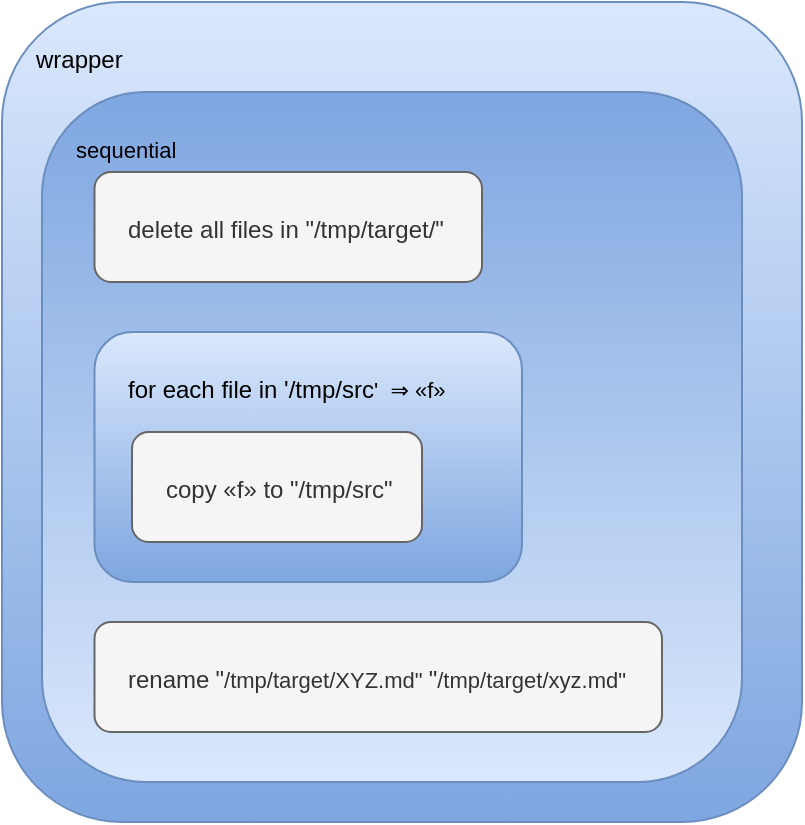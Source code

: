 <mxfile version="14.6.13" type="device" pages="5"><diagram name="1. nested" id="1lSyAl6ZbqRYsfn31P4K"><mxGraphModel dx="246" dy="1628" grid="1" gridSize="10" guides="1" tooltips="1" connect="1" arrows="1" fold="1" page="1" pageScale="1" pageWidth="1100" pageHeight="850" math="0" shadow="0"><root><mxCell id="pkA3vff5xlzlDt_4pxzN-0"/><mxCell id="pkA3vff5xlzlDt_4pxzN-1" parent="pkA3vff5xlzlDt_4pxzN-0"/><mxCell id="pkA3vff5xlzlDt_4pxzN-3" value="&lt;div&gt;wrapper&lt;/div&gt;" style="rounded=1;whiteSpace=wrap;html=1;fillColor=#dae8fc;strokeColor=#6c8ebf;gradientColor=#7ea6e0;verticalAlign=top;align=left;spacingLeft=15;spacingTop=15;" parent="pkA3vff5xlzlDt_4pxzN-1" vertex="1"><mxGeometry x="1160" y="-800" width="400" height="410" as="geometry"/></mxCell><mxCell id="pkA3vff5xlzlDt_4pxzN-4" value="&lt;span style=&quot;font-size: 11px&quot;&gt;sequential&lt;br&gt;&lt;/span&gt;" style="rounded=1;whiteSpace=wrap;html=1;fillColor=#dae8fc;strokeColor=#6c8ebf;gradientColor=#7ea6e0;gradientDirection=north;verticalAlign=top;align=left;spacingLeft=15;spacingTop=15;" parent="pkA3vff5xlzlDt_4pxzN-1" vertex="1"><mxGeometry x="1180" y="-755" width="350" height="345" as="geometry"/></mxCell><mxCell id="pkA3vff5xlzlDt_4pxzN-5" value="&lt;div&gt;&lt;span&gt;for each file in '/tmp/src&lt;/span&gt;&lt;span style=&quot;font-size: 11px&quot;&gt;'&amp;nbsp;&lt;/span&gt;&lt;span style=&quot;font-size: 11px&quot;&gt;&amp;nbsp;⇒ «f»&lt;/span&gt;&lt;/div&gt;" style="rounded=1;whiteSpace=wrap;html=1;fillColor=#dae8fc;strokeColor=#6c8ebf;gradientColor=#7ea6e0;verticalAlign=top;align=left;spacingLeft=15;spacingTop=15;" parent="pkA3vff5xlzlDt_4pxzN-1" vertex="1"><mxGeometry x="1206.25" y="-635" width="213.75" height="125" as="geometry"/></mxCell><mxCell id="pkA3vff5xlzlDt_4pxzN-6" value="copy «f» to &quot;/tmp/src&quot;" style="rounded=1;whiteSpace=wrap;html=1;gradientDirection=north;verticalAlign=top;fillColor=#f5f5f5;strokeColor=#666666;fontColor=#333333;align=left;spacingLeft=15;spacingTop=15;" parent="pkA3vff5xlzlDt_4pxzN-1" vertex="1"><mxGeometry x="1225" y="-585" width="145" height="55" as="geometry"/></mxCell><mxCell id="pkA3vff5xlzlDt_4pxzN-8" value="&lt;div&gt;delete all files in &quot;/tmp/target/&quot;&lt;/div&gt;" style="rounded=1;whiteSpace=wrap;html=1;gradientDirection=north;verticalAlign=top;fillColor=#f5f5f5;strokeColor=#666666;fontColor=#333333;align=left;spacingLeft=15;spacingTop=15;" parent="pkA3vff5xlzlDt_4pxzN-1" vertex="1"><mxGeometry x="1206.25" y="-715" width="193.75" height="55" as="geometry"/></mxCell><mxCell id="pkA3vff5xlzlDt_4pxzN-10" value="rename&lt;span style=&quot;font-size: 11px&quot;&gt; &lt;/span&gt;&quot;&lt;span style=&quot;font-size: 11px&quot;&gt;/tmp/target/XYZ.md&quot;&lt;/span&gt;&lt;span style=&quot;font-size: 11px&quot;&gt;&amp;nbsp;&lt;/span&gt;&quot;&lt;span style=&quot;font-size: 11px&quot;&gt;/tmp/target/xyz.md&quot;&lt;/span&gt;&lt;span style=&quot;font-family: &amp;#34;menlo&amp;#34; ; font-size: 11px&quot;&gt;&lt;br&gt;&lt;/span&gt;" style="rounded=1;whiteSpace=wrap;html=1;gradientDirection=north;verticalAlign=top;fillColor=#f5f5f5;strokeColor=#666666;fontColor=#333333;align=left;spacingLeft=15;spacingTop=15;" parent="pkA3vff5xlzlDt_4pxzN-1" vertex="1"><mxGeometry x="1206.25" y="-490" width="283.75" height="55" as="geometry"/></mxCell></root></mxGraphModel></diagram><diagram name="2. rewritten as component" id="9Pfgf5Kn18Ln2BI6U_Mb"><mxGraphModel dx="484" dy="915" grid="1" gridSize="10" guides="1" tooltips="1" connect="1" arrows="1" fold="1" page="1" pageScale="1" pageWidth="1100" pageHeight="850" math="0" shadow="0"><root><mxCell id="YWiiWABaQLolnpMTBV1R-0"/><mxCell id="YWiiWABaQLolnpMTBV1R-1" parent="YWiiWABaQLolnpMTBV1R-0"/><mxCell id="YWiiWABaQLolnpMTBV1R-2" value="_noname_1_" style="rounded=1;whiteSpace=wrap;html=1;align=center;verticalAlign=top;fillColor=#f5f5f5;strokeColor=#666666;fontColor=#333333;" parent="YWiiWABaQLolnpMTBV1R-1" vertex="1"><mxGeometry x="1336.25" y="330" width="343.75" height="200" as="geometry"/></mxCell><mxCell id="YWiiWABaQLolnpMTBV1R-12" value="_noname_0_" style="rounded=1;whiteSpace=wrap;html=1;align=center;verticalAlign=top;" parent="YWiiWABaQLolnpMTBV1R-1" vertex="1"><mxGeometry x="1336.25" y="60" width="283.75" height="170" as="geometry"/></mxCell><mxCell id="YWiiWABaQLolnpMTBV1R-13" value="ū" style="ellipse;whiteSpace=wrap;html=1;aspect=fixed;align=center;fillColor=#d5e8d4;strokeColor=#82b366;" parent="YWiiWABaQLolnpMTBV1R-1" vertex="1"><mxGeometry x="1316.25" y="95" width="40" height="40" as="geometry"/></mxCell><mxCell id="YWiiWABaQLolnpMTBV1R-14" style="edgeStyle=orthogonalEdgeStyle;rounded=0;orthogonalLoop=1;jettySize=auto;html=1;exitX=1;exitY=0.5;exitDx=0;exitDy=0;entryX=0;entryY=0.5;entryDx=0;entryDy=0;align=center;" parent="YWiiWABaQLolnpMTBV1R-1" source="YWiiWABaQLolnpMTBV1R-15" target="YWiiWABaQLolnpMTBV1R-25" edge="1"><mxGeometry relative="1" as="geometry"><Array as="points"><mxPoint x="1700" y="115"/><mxPoint x="1700" y="250"/><mxPoint x="1280" y="250"/><mxPoint x="1280" y="405"/></Array></mxGeometry></mxCell><mxCell id="YWiiWABaQLolnpMTBV1R-15" value="ū" style="ellipse;whiteSpace=wrap;html=1;aspect=fixed;align=center;fillColor=#fff2cc;strokeColor=#d6b656;" parent="YWiiWABaQLolnpMTBV1R-1" vertex="1"><mxGeometry x="1600" y="95" width="40" height="40" as="geometry"/></mxCell><mxCell id="YWiiWABaQLolnpMTBV1R-17" style="edgeStyle=orthogonalEdgeStyle;rounded=0;orthogonalLoop=1;jettySize=auto;html=1;exitX=1;exitY=0.5;exitDx=0;exitDy=0;entryX=0;entryY=0.5;entryDx=0;entryDy=0;align=center;" parent="YWiiWABaQLolnpMTBV1R-1" source="YWiiWABaQLolnpMTBV1R-18" target="YWiiWABaQLolnpMTBV1R-31" edge="1"><mxGeometry relative="1" as="geometry"><Array as="points"><mxPoint x="1680" y="175"/><mxPoint x="1680" y="280"/><mxPoint x="1256" y="280"/><mxPoint x="1256" y="465"/></Array></mxGeometry></mxCell><mxCell id="YWiiWABaQLolnpMTBV1R-18" value="❇︎" style="ellipse;whiteSpace=wrap;html=1;aspect=fixed;align=center;fillColor=#fff2cc;strokeColor=#d6b656;" parent="YWiiWABaQLolnpMTBV1R-1" vertex="1"><mxGeometry x="1600" y="155" width="40" height="40" as="geometry"/></mxCell><mxCell id="YWiiWABaQLolnpMTBV1R-19" value="❇︎" style="ellipse;whiteSpace=wrap;html=1;aspect=fixed;align=center;fillColor=#d5e8d4;strokeColor=#82b366;" parent="YWiiWABaQLolnpMTBV1R-1" vertex="1"><mxGeometry x="1316.25" y="155" width="40" height="40" as="geometry"/></mxCell><mxCell id="YWiiWABaQLolnpMTBV1R-20" value="set ū" style="rounded=0;whiteSpace=wrap;html=1;align=center;fillColor=#f8cecc;strokeColor=#b85450;" parent="YWiiWABaQLolnpMTBV1R-1" vertex="1"><mxGeometry x="1376.25" y="100" width="60" height="30" as="geometry"/></mxCell><mxCell id="YWiiWABaQLolnpMTBV1R-21" style="edgeStyle=orthogonalEdgeStyle;rounded=0;orthogonalLoop=1;jettySize=auto;html=1;exitX=1;exitY=0.5;exitDx=0;exitDy=0;entryX=0;entryY=0.5;entryDx=0;entryDy=0;align=center;" parent="YWiiWABaQLolnpMTBV1R-1" source="YWiiWABaQLolnpMTBV1R-22" target="YWiiWABaQLolnpMTBV1R-13" edge="1"><mxGeometry relative="1" as="geometry"/></mxCell><mxCell id="YWiiWABaQLolnpMTBV1R-22" value="{input-ports, output-ports}" style="rounded=0;whiteSpace=wrap;html=1;align=center;" parent="YWiiWABaQLolnpMTBV1R-1" vertex="1"><mxGeometry x="1116.25" y="95" width="150" height="40" as="geometry"/></mxCell><mxCell id="YWiiWABaQLolnpMTBV1R-23" style="edgeStyle=orthogonalEdgeStyle;rounded=0;orthogonalLoop=1;jettySize=auto;html=1;exitX=1;exitY=0.5;exitDx=0;exitDy=0;entryX=0;entryY=0.5;entryDx=0;entryDy=0;align=center;" parent="YWiiWABaQLolnpMTBV1R-1" source="YWiiWABaQLolnpMTBV1R-24" target="YWiiWABaQLolnpMTBV1R-19" edge="1"><mxGeometry relative="1" as="geometry"/></mxCell><mxCell id="YWiiWABaQLolnpMTBV1R-24" value="true" style="rounded=0;whiteSpace=wrap;html=1;align=center;" parent="YWiiWABaQLolnpMTBV1R-1" vertex="1"><mxGeometry x="1116.25" y="155" width="150" height="40" as="geometry"/></mxCell><mxCell id="YWiiWABaQLolnpMTBV1R-25" value="ū" style="ellipse;whiteSpace=wrap;html=1;aspect=fixed;align=center;fillColor=#d5e8d4;strokeColor=#82b366;" parent="YWiiWABaQLolnpMTBV1R-1" vertex="1"><mxGeometry x="1316.25" y="385" width="40" height="40" as="geometry"/></mxCell><mxCell id="fPTUACKclw0qZZ-iuOTV-1" style="edgeStyle=orthogonalEdgeStyle;rounded=0;orthogonalLoop=1;jettySize=auto;html=1;exitX=1;exitY=0.5;exitDx=0;exitDy=0;entryX=0;entryY=0.5;entryDx=0;entryDy=0;" edge="1" parent="YWiiWABaQLolnpMTBV1R-1" source="YWiiWABaQLolnpMTBV1R-27" target="YWiiWABaQLolnpMTBV1R-42"><mxGeometry relative="1" as="geometry"><Array as="points"><mxPoint x="1740" y="405"/><mxPoint x="1740" y="560"/><mxPoint x="1240" y="560"/><mxPoint x="1240" y="665"/></Array></mxGeometry></mxCell><mxCell id="YWiiWABaQLolnpMTBV1R-27" value="ū" style="ellipse;whiteSpace=wrap;html=1;aspect=fixed;align=center;fillColor=#fff2cc;strokeColor=#d6b656;" parent="YWiiWABaQLolnpMTBV1R-1" vertex="1"><mxGeometry x="1660" y="385" width="40" height="40" as="geometry"/></mxCell><mxCell id="YWiiWABaQLolnpMTBV1R-28" value="&lt;span style=&quot;text-align: center&quot;&gt;❮&lt;/span&gt;&lt;span style=&quot;font-size: 11px&quot;&gt;&amp;nbsp;&lt;/span&gt;&lt;span style=&quot;color: rgb(51 , 51 , 51)&quot;&gt;delete all files in &quot;/tmp/target&quot;&amp;nbsp;&lt;/span&gt;❯" style="rounded=0;whiteSpace=wrap;html=1;align=left;fillColor=#f8cecc;strokeColor=#b85450;spacingLeft=5;" parent="YWiiWABaQLolnpMTBV1R-1" vertex="1"><mxGeometry x="1371.25" y="155" width="198.75" height="35" as="geometry"/></mxCell><mxCell id="fPTUACKclw0qZZ-iuOTV-0" style="edgeStyle=orthogonalEdgeStyle;rounded=0;orthogonalLoop=1;jettySize=auto;html=1;exitX=1;exitY=0.5;exitDx=0;exitDy=0;entryX=0;entryY=0.5;entryDx=0;entryDy=0;" edge="1" parent="YWiiWABaQLolnpMTBV1R-1" source="YWiiWABaQLolnpMTBV1R-30" target="YWiiWABaQLolnpMTBV1R-46"><mxGeometry relative="1" as="geometry"><Array as="points"><mxPoint x="1720" y="465"/><mxPoint x="1720" y="595"/><mxPoint x="1260" y="595"/><mxPoint x="1260" y="725"/></Array></mxGeometry></mxCell><mxCell id="YWiiWABaQLolnpMTBV1R-30" value="❇︎" style="ellipse;whiteSpace=wrap;html=1;aspect=fixed;align=center;fillColor=#fff2cc;strokeColor=#d6b656;" parent="YWiiWABaQLolnpMTBV1R-1" vertex="1"><mxGeometry x="1660" y="445" width="40" height="40" as="geometry"/></mxCell><mxCell id="YWiiWABaQLolnpMTBV1R-31" value="❇︎" style="ellipse;whiteSpace=wrap;html=1;aspect=fixed;align=center;fillColor=#d5e8d4;strokeColor=#82b366;" parent="YWiiWABaQLolnpMTBV1R-1" vertex="1"><mxGeometry x="1316.25" y="445" width="40" height="40" as="geometry"/></mxCell><mxCell id="YWiiWABaQLolnpMTBV1R-41" value="_noname_3_" style="rounded=1;whiteSpace=wrap;html=1;align=center;verticalAlign=top;" parent="YWiiWABaQLolnpMTBV1R-1" vertex="1"><mxGeometry x="1336.25" y="610" width="353.75" height="170" as="geometry"/></mxCell><mxCell id="YWiiWABaQLolnpMTBV1R-42" value="ū" style="ellipse;whiteSpace=wrap;html=1;aspect=fixed;align=center;fillColor=#d5e8d4;strokeColor=#82b366;" parent="YWiiWABaQLolnpMTBV1R-1" vertex="1"><mxGeometry x="1316.25" y="645" width="40" height="40" as="geometry"/></mxCell><mxCell id="YWiiWABaQLolnpMTBV1R-44" value="&lt;span style=&quot;text-align: center&quot;&gt;❮&lt;/span&gt;&lt;span style=&quot;font-size: 11px&quot;&gt;&amp;nbsp;&lt;/span&gt;&lt;span style=&quot;color: rgb(51 , 51 , 51)&quot;&gt;rename&lt;/span&gt;&lt;span style=&quot;color: rgb(51 , 51 , 51) ; font-size: 11px&quot;&gt;&amp;nbsp;&lt;/span&gt;&lt;span style=&quot;color: rgb(51 , 51 , 51)&quot;&gt;&quot;&lt;/span&gt;&lt;span style=&quot;color: rgb(51 , 51 , 51) ; font-size: 11px&quot;&gt;/tmp/target/XYZ.md&quot;&lt;/span&gt;&lt;span style=&quot;color: rgb(51 , 51 , 51) ; font-size: 11px&quot;&gt;&amp;nbsp;&lt;/span&gt;&lt;span style=&quot;color: rgb(51 , 51 , 51)&quot;&gt;&quot;&lt;/span&gt;&lt;span style=&quot;color: rgb(51 , 51 , 51) ; font-size: 11px&quot;&gt;/tmp/target/xyz.md&quot;&lt;/span&gt;&lt;span style=&quot;color: rgb(51 , 51 , 51)&quot;&gt;&amp;nbsp;&lt;/span&gt;❯" style="rounded=0;whiteSpace=wrap;html=1;align=left;fillColor=#f8cecc;strokeColor=#b85450;spacingLeft=5;" parent="YWiiWABaQLolnpMTBV1R-1" vertex="1"><mxGeometry x="1371.25" y="710" width="288.75" height="35" as="geometry"/></mxCell><mxCell id="YWiiWABaQLolnpMTBV1R-45" value="❇︎" style="ellipse;whiteSpace=wrap;html=1;aspect=fixed;align=center;fillColor=#fff2cc;strokeColor=#d6b656;" parent="YWiiWABaQLolnpMTBV1R-1" vertex="1"><mxGeometry x="1670" y="665" width="40" height="40" as="geometry"/></mxCell><mxCell id="YWiiWABaQLolnpMTBV1R-46" value="❇︎" style="ellipse;whiteSpace=wrap;html=1;aspect=fixed;align=center;fillColor=#d5e8d4;strokeColor=#82b366;" parent="YWiiWABaQLolnpMTBV1R-1" vertex="1"><mxGeometry x="1316.25" y="705" width="40" height="40" as="geometry"/></mxCell><mxCell id="YWiiWABaQLolnpMTBV1R-47" value="set ū" style="rounded=0;whiteSpace=wrap;html=1;align=center;fillColor=#f8cecc;strokeColor=#b85450;" parent="YWiiWABaQLolnpMTBV1R-1" vertex="1"><mxGeometry x="1376.25" y="650" width="60" height="30" as="geometry"/></mxCell></root></mxGraphModel></diagram><diagram name="2a. _noname_1" id="ezuAwHNnm_w-pfyLOxlr"><mxGraphModel dx="695" dy="187" grid="1" gridSize="10" guides="1" tooltips="1" connect="1" arrows="1" fold="1" page="1" pageScale="1" pageWidth="1100" pageHeight="850" math="0" shadow="0"><root><mxCell id="nNhe16PLKgtCJ7GLLCRI-0"/><mxCell id="nNhe16PLKgtCJ7GLLCRI-1" parent="nNhe16PLKgtCJ7GLLCRI-0"/><mxCell id="nNhe16PLKgtCJ7GLLCRI-2" value="_noname_1_" style="rounded=1;whiteSpace=wrap;html=1;align=center;verticalAlign=top;" parent="nNhe16PLKgtCJ7GLLCRI-1" vertex="1"><mxGeometry x="1140" y="880" width="1070" height="880" as="geometry"/></mxCell><mxCell id="7CL_fF6I8Z9hzVhDpcWP-6" value="_const_0_" style="rounded=1;whiteSpace=wrap;html=1;verticalAlign=top;" parent="nNhe16PLKgtCJ7GLLCRI-1" vertex="1"><mxGeometry x="1230" y="1600" width="290" height="100" as="geometry"/></mxCell><mxCell id="7CL_fF6I8Z9hzVhDpcWP-0" value="Command Parser" style="rounded=1;whiteSpace=wrap;html=1;" parent="nNhe16PLKgtCJ7GLLCRI-1" vertex="1"><mxGeometry x="1410" y="1400" width="200" height="140" as="geometry"/></mxCell><mxCell id="nNhe16PLKgtCJ7GLLCRI-8" value="&lt;span style=&quot;text-align: center&quot;&gt;❮&lt;/span&gt;&amp;nbsp; for each file in '&lt;span style=&quot;font-size: 11px&quot;&gt;/tmp/src'&amp;nbsp;&lt;/span&gt;&lt;span style=&quot;font-size: 11px&quot;&gt;⇉ «f»&amp;nbsp;&lt;/span&gt;❯" style="rounded=0;whiteSpace=wrap;html=1;align=left;fillColor=#d5e8d4;strokeColor=#82b366;spacingLeft=5;" parent="nNhe16PLKgtCJ7GLLCRI-1" vertex="1"><mxGeometry x="1282.5" y="1637.5" width="197.5" height="35" as="geometry"/></mxCell><mxCell id="nNhe16PLKgtCJ7GLLCRI-17" style="edgeStyle=orthogonalEdgeStyle;rounded=0;orthogonalLoop=1;jettySize=auto;html=1;exitX=1;exitY=0.5;exitDx=0;exitDy=0;entryX=0;entryY=0.5;entryDx=0;entryDy=0;" parent="nNhe16PLKgtCJ7GLLCRI-1" source="nNhe16PLKgtCJ7GLLCRI-18" target="nNhe16PLKgtCJ7GLLCRI-42" edge="1"><mxGeometry relative="1" as="geometry"><Array as="points"><mxPoint x="1183.75" y="1015"/><mxPoint x="1183.75" y="1015"/></Array></mxGeometry></mxCell><mxCell id="nNhe16PLKgtCJ7GLLCRI-18" value="ū" style="ellipse;whiteSpace=wrap;html=1;aspect=fixed;align=center;fillColor=#d5e8d4;strokeColor=#82b366;" parent="nNhe16PLKgtCJ7GLLCRI-1" vertex="1"><mxGeometry x="1120" y="995" width="40" height="40" as="geometry"/></mxCell><mxCell id="nNhe16PLKgtCJ7GLLCRI-20" value="ū" style="ellipse;whiteSpace=wrap;html=1;aspect=fixed;align=center;fillColor=#fff2cc;strokeColor=#d6b656;" parent="nNhe16PLKgtCJ7GLLCRI-1" vertex="1"><mxGeometry x="2190" y="995" width="40" height="40" as="geometry"/></mxCell><mxCell id="nNhe16PLKgtCJ7GLLCRI-23" value="❇︎" style="ellipse;whiteSpace=wrap;html=1;aspect=fixed;align=center;fillColor=#fff2cc;strokeColor=#d6b656;" parent="nNhe16PLKgtCJ7GLLCRI-1" vertex="1"><mxGeometry x="2190" y="1055" width="40" height="40" as="geometry"/></mxCell><mxCell id="7CL_fF6I8Z9hzVhDpcWP-9" style="edgeStyle=orthogonalEdgeStyle;rounded=0;orthogonalLoop=1;jettySize=auto;html=1;exitX=1;exitY=0.5;exitDx=0;exitDy=0;entryX=0;entryY=0.5;entryDx=0;entryDy=0;" parent="nNhe16PLKgtCJ7GLLCRI-1" source="nNhe16PLKgtCJ7GLLCRI-25" target="nNhe16PLKgtCJ7GLLCRI-47" edge="1"><mxGeometry relative="1" as="geometry"/></mxCell><mxCell id="nNhe16PLKgtCJ7GLLCRI-25" value="❇︎" style="ellipse;whiteSpace=wrap;html=1;aspect=fixed;align=center;fillColor=#d5e8d4;strokeColor=#82b366;" parent="nNhe16PLKgtCJ7GLLCRI-1" vertex="1"><mxGeometry x="1120" y="1055" width="40" height="40" as="geometry"/></mxCell><mxCell id="nNhe16PLKgtCJ7GLLCRI-26" value="_noname_2_" style="rounded=1;whiteSpace=wrap;html=1;align=center;verticalAlign=top;" parent="nNhe16PLKgtCJ7GLLCRI-1" vertex="1"><mxGeometry x="1817.5" y="1260" width="262.5" height="170" as="geometry"/></mxCell><mxCell id="nNhe16PLKgtCJ7GLLCRI-27" value="ū" style="ellipse;whiteSpace=wrap;html=1;aspect=fixed;align=center;fillColor=#d5e8d4;strokeColor=#82b366;" parent="nNhe16PLKgtCJ7GLLCRI-1" vertex="1"><mxGeometry x="1797.5" y="1295" width="40" height="40" as="geometry"/></mxCell><mxCell id="nNhe16PLKgtCJ7GLLCRI-28" value="ū" style="ellipse;whiteSpace=wrap;html=1;aspect=fixed;align=center;fillColor=#fff2cc;strokeColor=#d6b656;" parent="nNhe16PLKgtCJ7GLLCRI-1" vertex="1"><mxGeometry x="2060" y="1295" width="40" height="40" as="geometry"/></mxCell><mxCell id="nNhe16PLKgtCJ7GLLCRI-29" value="&lt;span style=&quot;text-align: center&quot;&gt;❮&lt;/span&gt;&lt;span style=&quot;font-size: 11px&quot;&gt;&amp;nbsp;&lt;/span&gt;&lt;span style=&quot;color: rgb(51 , 51 , 51)&quot;&gt;copy «f» to &quot;/tmp/target&quot;&amp;nbsp;&lt;/span&gt;❯" style="rounded=0;whiteSpace=wrap;html=1;align=left;fillColor=#f8cecc;strokeColor=#b85450;spacingLeft=5;" parent="nNhe16PLKgtCJ7GLLCRI-1" vertex="1"><mxGeometry x="1852.5" y="1360" width="177.5" height="35" as="geometry"/></mxCell><mxCell id="nNhe16PLKgtCJ7GLLCRI-30" style="edgeStyle=orthogonalEdgeStyle;rounded=0;orthogonalLoop=1;jettySize=auto;html=1;exitX=1;exitY=0.5;exitDx=0;exitDy=0;entryX=0.5;entryY=1;entryDx=0;entryDy=0;align=center;" parent="nNhe16PLKgtCJ7GLLCRI-1" source="nNhe16PLKgtCJ7GLLCRI-31" target="nNhe16PLKgtCJ7GLLCRI-52" edge="1"><mxGeometry relative="1" as="geometry"><Array as="points"><mxPoint x="2130" y="1375"/><mxPoint x="2130" y="1220"/><mxPoint x="1858" y="1220"/></Array></mxGeometry></mxCell><mxCell id="nNhe16PLKgtCJ7GLLCRI-31" value="❇︎" style="ellipse;whiteSpace=wrap;html=1;aspect=fixed;align=center;fillColor=#fff2cc;strokeColor=#d6b656;" parent="nNhe16PLKgtCJ7GLLCRI-1" vertex="1"><mxGeometry x="2060" y="1355" width="40" height="40" as="geometry"/></mxCell><mxCell id="nNhe16PLKgtCJ7GLLCRI-32" value="❇︎" style="ellipse;whiteSpace=wrap;html=1;aspect=fixed;align=center;fillColor=#d5e8d4;strokeColor=#82b366;" parent="nNhe16PLKgtCJ7GLLCRI-1" vertex="1"><mxGeometry x="1797.5" y="1355" width="40" height="40" as="geometry"/></mxCell><mxCell id="nNhe16PLKgtCJ7GLLCRI-33" value="set ū" style="rounded=0;whiteSpace=wrap;html=1;align=center;fillColor=#f8cecc;strokeColor=#b85450;" parent="nNhe16PLKgtCJ7GLLCRI-1" vertex="1"><mxGeometry x="1857.5" y="1300" width="60" height="30" as="geometry"/></mxCell><mxCell id="nNhe16PLKgtCJ7GLLCRI-40" style="edgeStyle=orthogonalEdgeStyle;rounded=0;orthogonalLoop=1;jettySize=auto;html=1;exitX=0.5;exitY=1;exitDx=0;exitDy=0;entryX=0;entryY=0.5;entryDx=0;entryDy=0;align=center;" parent="nNhe16PLKgtCJ7GLLCRI-1" source="nNhe16PLKgtCJ7GLLCRI-49" target="nNhe16PLKgtCJ7GLLCRI-32" edge="1"><mxGeometry relative="1" as="geometry"/></mxCell><mxCell id="nNhe16PLKgtCJ7GLLCRI-41" value="_foreach_driver_noname_1_" style="rounded=1;whiteSpace=wrap;html=1;align=center;verticalAlign=top;" parent="nNhe16PLKgtCJ7GLLCRI-1" vertex="1"><mxGeometry x="1293.75" y="960" width="640" height="170" as="geometry"/></mxCell><mxCell id="nNhe16PLKgtCJ7GLLCRI-42" value="ū" style="ellipse;whiteSpace=wrap;html=1;aspect=fixed;align=center;fillColor=#d5e8d4;strokeColor=#82b366;" parent="nNhe16PLKgtCJ7GLLCRI-1" vertex="1"><mxGeometry x="1273.75" y="995" width="40" height="40" as="geometry"/></mxCell><mxCell id="nNhe16PLKgtCJ7GLLCRI-43" style="edgeStyle=orthogonalEdgeStyle;rounded=0;orthogonalLoop=1;jettySize=auto;html=1;exitX=1;exitY=0.5;exitDx=0;exitDy=0;entryX=0;entryY=0.5;entryDx=0;entryDy=0;" parent="nNhe16PLKgtCJ7GLLCRI-1" source="nNhe16PLKgtCJ7GLLCRI-44" target="nNhe16PLKgtCJ7GLLCRI-20" edge="1"><mxGeometry relative="1" as="geometry"/></mxCell><mxCell id="nNhe16PLKgtCJ7GLLCRI-44" value="ū" style="ellipse;whiteSpace=wrap;html=1;aspect=fixed;align=center;fillColor=#fff2cc;strokeColor=#d6b656;" parent="nNhe16PLKgtCJ7GLLCRI-1" vertex="1"><mxGeometry x="1913.75" y="995" width="40" height="40" as="geometry"/></mxCell><mxCell id="N2vchFHESh4g9IS6k5uW-0" style="edgeStyle=orthogonalEdgeStyle;rounded=0;orthogonalLoop=1;jettySize=auto;html=1;exitX=1;exitY=0.5;exitDx=0;exitDy=0;entryX=0;entryY=0.5;entryDx=0;entryDy=0;" edge="1" parent="nNhe16PLKgtCJ7GLLCRI-1" source="nNhe16PLKgtCJ7GLLCRI-46" target="nNhe16PLKgtCJ7GLLCRI-23"><mxGeometry relative="1" as="geometry"/></mxCell><mxCell id="nNhe16PLKgtCJ7GLLCRI-46" value="done" style="ellipse;whiteSpace=wrap;html=1;aspect=fixed;align=center;fillColor=#fff2cc;strokeColor=#d6b656;" parent="nNhe16PLKgtCJ7GLLCRI-1" vertex="1"><mxGeometry x="1913.75" y="1055" width="40" height="40" as="geometry"/></mxCell><mxCell id="nNhe16PLKgtCJ7GLLCRI-47" value="❇︎" style="ellipse;whiteSpace=wrap;html=1;aspect=fixed;align=center;fillColor=#d5e8d4;strokeColor=#82b366;" parent="nNhe16PLKgtCJ7GLLCRI-1" vertex="1"><mxGeometry x="1210" y="1630" width="40" height="40" as="geometry"/></mxCell><mxCell id="nNhe16PLKgtCJ7GLLCRI-48" value="set ū" style="rounded=0;whiteSpace=wrap;html=1;align=center;fillColor=#f8cecc;strokeColor=#b85450;" parent="nNhe16PLKgtCJ7GLLCRI-1" vertex="1"><mxGeometry x="1333.75" y="1000" width="60" height="30" as="geometry"/></mxCell><mxCell id="nNhe16PLKgtCJ7GLLCRI-49" value="kick" style="ellipse;whiteSpace=wrap;html=1;aspect=fixed;align=center;fillColor=#fff2cc;strokeColor=#d6b656;" parent="nNhe16PLKgtCJ7GLLCRI-1" vertex="1"><mxGeometry x="1757.5" y="1105" width="40" height="40" as="geometry"/></mxCell><mxCell id="nNhe16PLKgtCJ7GLLCRI-50" style="edgeStyle=orthogonalEdgeStyle;rounded=0;orthogonalLoop=1;jettySize=auto;html=1;exitX=0.5;exitY=1;exitDx=0;exitDy=0;entryX=0;entryY=0.5;entryDx=0;entryDy=0;" parent="nNhe16PLKgtCJ7GLLCRI-1" source="nNhe16PLKgtCJ7GLLCRI-51" target="nNhe16PLKgtCJ7GLLCRI-27" edge="1"><mxGeometry relative="1" as="geometry"/></mxCell><mxCell id="nNhe16PLKgtCJ7GLLCRI-51" value="sub-ū" style="ellipse;whiteSpace=wrap;html=1;aspect=fixed;align=center;fillColor=#fff2cc;strokeColor=#d6b656;" parent="nNhe16PLKgtCJ7GLLCRI-1" vertex="1"><mxGeometry x="1681.25" y="1105" width="40" height="40" as="geometry"/></mxCell><mxCell id="nNhe16PLKgtCJ7GLLCRI-52" value="resume" style="ellipse;whiteSpace=wrap;html=1;aspect=fixed;align=center;fillColor=#d5e8d4;strokeColor=#82b366;" parent="nNhe16PLKgtCJ7GLLCRI-1" vertex="1"><mxGeometry x="1837.5" y="1105" width="40" height="40" as="geometry"/></mxCell><mxCell id="nNhe16PLKgtCJ7GLLCRI-53" value="name" style="ellipse;whiteSpace=wrap;html=1;aspect=fixed;align=center;fillColor=#d5e8d4;strokeColor=#82b366;" parent="nNhe16PLKgtCJ7GLLCRI-1" vertex="1"><mxGeometry x="1433.75" y="1105" width="40" height="40" as="geometry"/></mxCell><mxCell id="7CL_fF6I8Z9hzVhDpcWP-4" style="edgeStyle=orthogonalEdgeStyle;rounded=0;orthogonalLoop=1;jettySize=auto;html=1;exitX=1;exitY=0.5;exitDx=0;exitDy=0;entryX=0.5;entryY=1;entryDx=0;entryDy=0;" parent="nNhe16PLKgtCJ7GLLCRI-1" source="7CL_fF6I8Z9hzVhDpcWP-1" target="nNhe16PLKgtCJ7GLLCRI-53" edge="1"><mxGeometry relative="1" as="geometry"/></mxCell><mxCell id="7CL_fF6I8Z9hzVhDpcWP-1" value="variable&lt;br&gt;name" style="ellipse;whiteSpace=wrap;html=1;aspect=fixed;align=center;fillColor=#fff2cc;strokeColor=#d6b656;" parent="nNhe16PLKgtCJ7GLLCRI-1" vertex="1"><mxGeometry x="1593.75" y="1425" width="40" height="40" as="geometry"/></mxCell><mxCell id="7CL_fF6I8Z9hzVhDpcWP-2" value="command string" style="ellipse;whiteSpace=wrap;html=1;aspect=fixed;align=center;fillColor=#d5e8d4;strokeColor=#82b366;" parent="nNhe16PLKgtCJ7GLLCRI-1" vertex="1"><mxGeometry x="1393.75" y="1425" width="40" height="40" as="geometry"/></mxCell><mxCell id="7CL_fF6I8Z9hzVhDpcWP-10" style="edgeStyle=orthogonalEdgeStyle;rounded=0;orthogonalLoop=1;jettySize=auto;html=1;exitX=1;exitY=0.5;exitDx=0;exitDy=0;entryX=0;entryY=0.5;entryDx=0;entryDy=0;" parent="nNhe16PLKgtCJ7GLLCRI-1" source="7CL_fF6I8Z9hzVhDpcWP-7" target="7CL_fF6I8Z9hzVhDpcWP-2" edge="1"><mxGeometry relative="1" as="geometry"><Array as="points"><mxPoint x="1580" y="1658"/><mxPoint x="1580" y="1560"/><mxPoint x="1340" y="1560"/><mxPoint x="1340" y="1445"/></Array></mxGeometry></mxCell><mxCell id="7CL_fF6I8Z9hzVhDpcWP-7" value="s" style="ellipse;whiteSpace=wrap;html=1;aspect=fixed;align=center;fillColor=#fff2cc;strokeColor=#d6b656;" parent="nNhe16PLKgtCJ7GLLCRI-1" vertex="1"><mxGeometry x="1500" y="1637.5" width="40" height="40" as="geometry"/></mxCell><mxCell id="Zc5YHZbkJlsF5rwHpILE-0" value="[filenames]" style="ellipse;whiteSpace=wrap;html=1;aspect=fixed;align=center;fillColor=#d5e8d4;strokeColor=#82b366;" parent="nNhe16PLKgtCJ7GLLCRI-1" vertex="1"><mxGeometry x="1500" y="1105" width="40" height="40" as="geometry"/></mxCell><mxCell id="Zc5YHZbkJlsF5rwHpILE-2" style="edgeStyle=orthogonalEdgeStyle;orthogonalLoop=1;jettySize=auto;html=1;exitX=1;exitY=0.5;exitDx=0;exitDy=0;entryX=0.5;entryY=1;entryDx=0;entryDy=0;startArrow=none;startFill=0;endArrow=classic;endFill=1;rounded=0;" parent="nNhe16PLKgtCJ7GLLCRI-1" source="Zc5YHZbkJlsF5rwHpILE-1" target="Zc5YHZbkJlsF5rwHpILE-0" edge="1"><mxGeometry relative="1" as="geometry"><Array as="points"><mxPoint x="1670" y="1500"/><mxPoint x="1670" y="1260"/><mxPoint x="1520" y="1260"/></Array></mxGeometry></mxCell><mxCell id="Zc5YHZbkJlsF5rwHpILE-1" value="[filenames]" style="ellipse;whiteSpace=wrap;html=1;aspect=fixed;align=center;fillColor=#fff2cc;strokeColor=#d6b656;" parent="nNhe16PLKgtCJ7GLLCRI-1" vertex="1"><mxGeometry x="1593.75" y="1480" width="40" height="40" as="geometry"/></mxCell></root></mxGraphModel></diagram><diagram name="3. foreach-state-diagram" id="ibmfZrLOuZynn56O-eRO"><mxGraphModel dx="246" dy="-72" grid="1" gridSize="10" guides="1" tooltips="1" connect="1" arrows="1" fold="1" page="1" pageScale="1" pageWidth="1100" pageHeight="850" math="0" shadow="0"><root><mxCell id="31Gb9Wc8nOjIMOex_qUR-0"/><mxCell id="31Gb9Wc8nOjIMOex_qUR-1" parent="31Gb9Wc8nOjIMOex_qUR-0"/><mxCell id="31Gb9Wc8nOjIMOex_qUR-2" value="" style="group" parent="31Gb9Wc8nOjIMOex_qUR-1" vertex="1" connectable="0"><mxGeometry x="1140" y="880" width="733.75" height="540" as="geometry"/></mxCell><mxCell id="31Gb9Wc8nOjIMOex_qUR-3" value="" style="rounded=0;whiteSpace=wrap;html=1;fillColor=#e1d5e7;strokeColor=#9673a6;" parent="31Gb9Wc8nOjIMOex_qUR-2" vertex="1"><mxGeometry width="710" height="506.25" as="geometry"/></mxCell><mxCell id="31Gb9Wc8nOjIMOex_qUR-4" value="generating" style="ellipse;whiteSpace=wrap;html=1;align=center;dashed=1;" parent="31Gb9Wc8nOjIMOex_qUR-2" vertex="1"><mxGeometry x="220" y="191.25" width="120" height="90" as="geometry"/></mxCell><mxCell id="31Gb9Wc8nOjIMOex_qUR-5" style="edgeStyle=orthogonalEdgeStyle;rounded=0;orthogonalLoop=1;jettySize=auto;html=1;exitX=1;exitY=0.5;exitDx=0;exitDy=0;entryX=0;entryY=0.5;entryDx=0;entryDy=0;align=center;" parent="31Gb9Wc8nOjIMOex_qUR-2" source="31Gb9Wc8nOjIMOex_qUR-7" target="31Gb9Wc8nOjIMOex_qUR-4" edge="1"><mxGeometry relative="1" as="geometry"/></mxCell><mxCell id="31Gb9Wc8nOjIMOex_qUR-7" value="idle" style="ellipse;whiteSpace=wrap;html=1;align=center;" parent="31Gb9Wc8nOjIMOex_qUR-2" vertex="1"><mxGeometry x="20" y="191.25" width="120" height="90" as="geometry"/></mxCell><mxCell id="31Gb9Wc8nOjIMOex_qUR-8" style="edgeStyle=orthogonalEdgeStyle;orthogonalLoop=1;jettySize=auto;html=1;exitX=0.5;exitY=0;exitDx=0;exitDy=0;entryX=0.442;entryY=0.013;entryDx=0;entryDy=0;align=center;curved=1;entryPerimeter=0;" parent="31Gb9Wc8nOjIMOex_qUR-2" source="31Gb9Wc8nOjIMOex_qUR-10" target="31Gb9Wc8nOjIMOex_qUR-4" edge="1"><mxGeometry relative="1" as="geometry"><Array as="points"><mxPoint x="480" y="123.75"/><mxPoint x="273" y="123.75"/></Array></mxGeometry></mxCell><mxCell id="31Gb9Wc8nOjIMOex_qUR-10" value="blocked" style="ellipse;whiteSpace=wrap;html=1;align=center;" parent="31Gb9Wc8nOjIMOex_qUR-2" vertex="1"><mxGeometry x="420" y="191.25" width="120" height="90" as="geometry"/></mxCell><mxCell id="31Gb9Wc8nOjIMOex_qUR-11" value="send trigger to done" style="edgeStyle=orthogonalEdgeStyle;curved=1;orthogonalLoop=1;jettySize=auto;html=1;exitX=0;exitY=0.5;exitDx=0;exitDy=0;entryX=0.5;entryY=1;entryDx=0;entryDy=0;align=center;dashed=1;" parent="31Gb9Wc8nOjIMOex_qUR-2" source="31Gb9Wc8nOjIMOex_qUR-13" target="31Gb9Wc8nOjIMOex_qUR-7" edge="1"><mxGeometry x="-0.336" y="-20" relative="1" as="geometry"><Array as="points"><mxPoint x="80" y="416.25"/></Array><mxPoint as="offset"/></mxGeometry></mxCell><mxCell id="31Gb9Wc8nOjIMOex_qUR-12" value="true" style="edgeLabel;html=1;align=center;verticalAlign=middle;resizable=0;points=[];" parent="31Gb9Wc8nOjIMOex_qUR-11" vertex="1" connectable="0"><mxGeometry x="-0.565" y="-16" relative="1" as="geometry"><mxPoint x="26" y="16" as="offset"/></mxGeometry></mxCell><mxCell id="31Gb9Wc8nOjIMOex_qUR-13" value="files list empty?" style="shape=hexagon;perimeter=hexagonPerimeter2;whiteSpace=wrap;html=1;fixedSize=1;align=center;dashed=1;" parent="31Gb9Wc8nOjIMOex_qUR-2" vertex="1"><mxGeometry x="220" y="371.25" width="120" height="90" as="geometry"/></mxCell><mxCell id="31Gb9Wc8nOjIMOex_qUR-14" style="edgeStyle=orthogonalEdgeStyle;curved=1;orthogonalLoop=1;jettySize=auto;html=1;exitX=0.5;exitY=1;exitDx=0;exitDy=0;entryX=0.5;entryY=0;entryDx=0;entryDy=0;align=center;endArrow=none;endFill=0;shape=link;dashed=1;" parent="31Gb9Wc8nOjIMOex_qUR-2" source="31Gb9Wc8nOjIMOex_qUR-4" target="31Gb9Wc8nOjIMOex_qUR-13" edge="1"><mxGeometry relative="1" as="geometry"/></mxCell><mxCell id="31Gb9Wc8nOjIMOex_qUR-15" style="edgeStyle=orthogonalEdgeStyle;orthogonalLoop=1;jettySize=auto;html=1;exitX=1;exitY=0.5;exitDx=0;exitDy=0;entryX=0.5;entryY=1;entryDx=0;entryDy=0;align=center;curved=1;dashed=1;" parent="31Gb9Wc8nOjIMOex_qUR-2" source="31Gb9Wc8nOjIMOex_qUR-13" target="31Gb9Wc8nOjIMOex_qUR-10" edge="1"><mxGeometry relative="1" as="geometry"/></mxCell><mxCell id="31Gb9Wc8nOjIMOex_qUR-16" value="modify env &amp;lt;- {name: pop next filename}, &lt;br&gt;send env,&lt;br&gt;kick" style="edgeLabel;html=1;align=center;verticalAlign=middle;resizable=0;points=[];" parent="31Gb9Wc8nOjIMOex_qUR-15" vertex="1" connectable="0"><mxGeometry x="-0.191" y="-2" relative="1" as="geometry"><mxPoint x="55" y="-32" as="offset"/></mxGeometry></mxCell><mxCell id="31Gb9Wc8nOjIMOex_qUR-17" value="false" style="edgeLabel;html=1;align=center;verticalAlign=middle;resizable=0;points=[];" parent="31Gb9Wc8nOjIMOex_qUR-15" vertex="1" connectable="0"><mxGeometry x="-0.677" y="3" relative="1" as="geometry"><mxPoint x="-22" y="3" as="offset"/></mxGeometry></mxCell><mxCell id="NiSpkqeRUjZXA2s9Arqu-7" value="resume" style="ellipse;whiteSpace=wrap;html=1;aspect=fixed;align=center;fillColor=#d5e8d4;strokeColor=#82b366;" parent="31Gb9Wc8nOjIMOex_qUR-2" vertex="1"><mxGeometry x="-20" y="371.25" width="40" height="40" as="geometry"/></mxCell><mxCell id="NiSpkqeRUjZXA2s9Arqu-5" value="kick" style="ellipse;whiteSpace=wrap;html=1;aspect=fixed;align=center;fillColor=#fff2cc;strokeColor=#d6b656;" parent="31Gb9Wc8nOjIMOex_qUR-2" vertex="1"><mxGeometry x="593.75" y="495" width="40" height="40" as="geometry"/></mxCell><mxCell id="NiSpkqeRUjZXA2s9Arqu-6" value="sub-ū" style="ellipse;whiteSpace=wrap;html=1;aspect=fixed;align=center;fillColor=#fff2cc;strokeColor=#d6b656;" parent="31Gb9Wc8nOjIMOex_qUR-2" vertex="1"><mxGeometry x="533.75" y="495" width="40" height="40" as="geometry"/></mxCell><mxCell id="NiSpkqeRUjZXA2s9Arqu-3" value="done" style="ellipse;whiteSpace=wrap;html=1;aspect=fixed;align=center;fillColor=#fff2cc;strokeColor=#d6b656;" parent="31Gb9Wc8nOjIMOex_qUR-2" vertex="1"><mxGeometry x="693.75" y="146.25" width="40" height="40" as="geometry"/></mxCell><mxCell id="NiSpkqeRUjZXA2s9Arqu-9" value="[filenames]" style="ellipse;whiteSpace=wrap;html=1;aspect=fixed;align=center;fillColor=#d5e8d4;strokeColor=#82b366;opacity=50;textOpacity=50;" parent="31Gb9Wc8nOjIMOex_qUR-2" vertex="1"><mxGeometry x="153.75" y="200" width="40" height="40" as="geometry"/></mxCell><mxCell id="NiSpkqeRUjZXA2s9Arqu-10" value="resume" style="ellipse;whiteSpace=wrap;html=1;aspect=fixed;align=center;fillColor=#d5e8d4;strokeColor=#82b366;opacity=50;textOpacity=50;" parent="31Gb9Wc8nOjIMOex_qUR-2" vertex="1"><mxGeometry x="363.75" y="90" width="40" height="40" as="geometry"/></mxCell><mxCell id="NiSpkqeRUjZXA2s9Arqu-11" value="done" style="ellipse;whiteSpace=wrap;html=1;aspect=fixed;align=center;fillColor=#fff2cc;strokeColor=#d6b656;opacity=50;textOpacity=50;" parent="31Gb9Wc8nOjIMOex_qUR-2" vertex="1"><mxGeometry x="123.75" y="396.25" width="40" height="40" as="geometry"/></mxCell><mxCell id="NiSpkqeRUjZXA2s9Arqu-12" value="kick" style="ellipse;whiteSpace=wrap;html=1;aspect=fixed;align=center;fillColor=#fff2cc;strokeColor=#d6b656;opacity=50;textOpacity=50;" parent="31Gb9Wc8nOjIMOex_qUR-2" vertex="1"><mxGeometry x="513.75" y="393.75" width="40" height="40" as="geometry"/></mxCell><mxCell id="NiSpkqeRUjZXA2s9Arqu-13" value="sub-ū" style="ellipse;whiteSpace=wrap;html=1;aspect=fixed;align=center;fillColor=#fff2cc;strokeColor=#d6b656;opacity=50;textOpacity=50;" parent="31Gb9Wc8nOjIMOex_qUR-2" vertex="1"><mxGeometry x="453.75" y="393.75" width="40" height="40" as="geometry"/></mxCell><mxCell id="NiSpkqeRUjZXA2s9Arqu-14" value="ū" style="ellipse;whiteSpace=wrap;html=1;aspect=fixed;align=center;fillColor=#d5e8d4;strokeColor=#82b366;" parent="31Gb9Wc8nOjIMOex_qUR-2" vertex="1"><mxGeometry x="-20" y="10" width="40" height="40" as="geometry"/></mxCell><mxCell id="NiSpkqeRUjZXA2s9Arqu-15" value="set ū" style="rounded=0;whiteSpace=wrap;html=1;align=center;fillColor=#f8cecc;strokeColor=#b85450;" parent="31Gb9Wc8nOjIMOex_qUR-2" vertex="1"><mxGeometry x="40" y="15" width="60" height="30" as="geometry"/></mxCell><mxCell id="NiSpkqeRUjZXA2s9Arqu-2" value="ū" style="ellipse;whiteSpace=wrap;html=1;aspect=fixed;align=center;fillColor=#fff2cc;strokeColor=#d6b656;" parent="31Gb9Wc8nOjIMOex_qUR-2" vertex="1"><mxGeometry x="693.75" y="30" width="40" height="40" as="geometry"/></mxCell><mxCell id="NiSpkqeRUjZXA2s9Arqu-16" value="ū" style="ellipse;whiteSpace=wrap;html=1;aspect=fixed;align=center;fillColor=#fff2cc;strokeColor=#d6b656;opacity=50;textOpacity=50;" parent="31Gb9Wc8nOjIMOex_qUR-2" vertex="1"><mxGeometry x="113.75" y="10" width="40" height="40" as="geometry"/></mxCell><mxCell id="RBtNi_S_8if4uckX_bmq-1" style="edgeStyle=orthogonalEdgeStyle;orthogonalLoop=1;jettySize=auto;html=1;exitX=0.5;exitY=0;exitDx=0;exitDy=0;entryX=1;entryY=0;entryDx=0;entryDy=0;endArrow=none;endFill=0;startArrow=classic;startFill=1;curved=1;" parent="31Gb9Wc8nOjIMOex_qUR-2" source="31Gb9Wc8nOjIMOex_qUR-7" target="31Gb9Wc8nOjIMOex_qUR-7" edge="1"><mxGeometry relative="1" as="geometry"><Array as="points"><mxPoint x="80" y="110"/><mxPoint x="122" y="110"/></Array></mxGeometry></mxCell><mxCell id="RBtNi_S_8if4uckX_bmq-2" value="name" style="ellipse;whiteSpace=wrap;html=1;aspect=fixed;align=center;fillColor=#d5e8d4;strokeColor=#82b366;opacity=50;textOpacity=50;" parent="31Gb9Wc8nOjIMOex_qUR-2" vertex="1"><mxGeometry x="83.75" y="80" width="40" height="40" as="geometry"/></mxCell><mxCell id="NiSpkqeRUjZXA2s9Arqu-8" value="name" style="ellipse;whiteSpace=wrap;html=1;aspect=fixed;align=center;fillColor=#d5e8d4;strokeColor=#82b366;" parent="31Gb9Wc8nOjIMOex_qUR-1" vertex="1"><mxGeometry x="1123.75" y="980" width="40" height="40" as="geometry"/></mxCell><mxCell id="RBtNi_S_8if4uckX_bmq-0" value="[filenames]" style="ellipse;whiteSpace=wrap;html=1;aspect=fixed;align=center;fillColor=#d5e8d4;strokeColor=#82b366;" parent="31Gb9Wc8nOjIMOex_qUR-1" vertex="1"><mxGeometry x="1123.75" y="1030" width="40" height="40" as="geometry"/></mxCell></root></mxGraphModel></diagram><diagram id="JbgO_2pp4zft_H9PdgSJ" name=" "><mxGraphModel dx="1346" dy="852" grid="1" gridSize="10" guides="1" tooltips="1" connect="1" arrows="1" fold="1" page="1" pageScale="1" pageWidth="1100" pageHeight="850" math="0" shadow="0"><root><mxCell id="5b8WGUy_WKpumoSLWQPM-0"/><mxCell id="5b8WGUy_WKpumoSLWQPM-1" parent="5b8WGUy_WKpumoSLWQPM-0"/></root></mxGraphModel></diagram></mxfile>